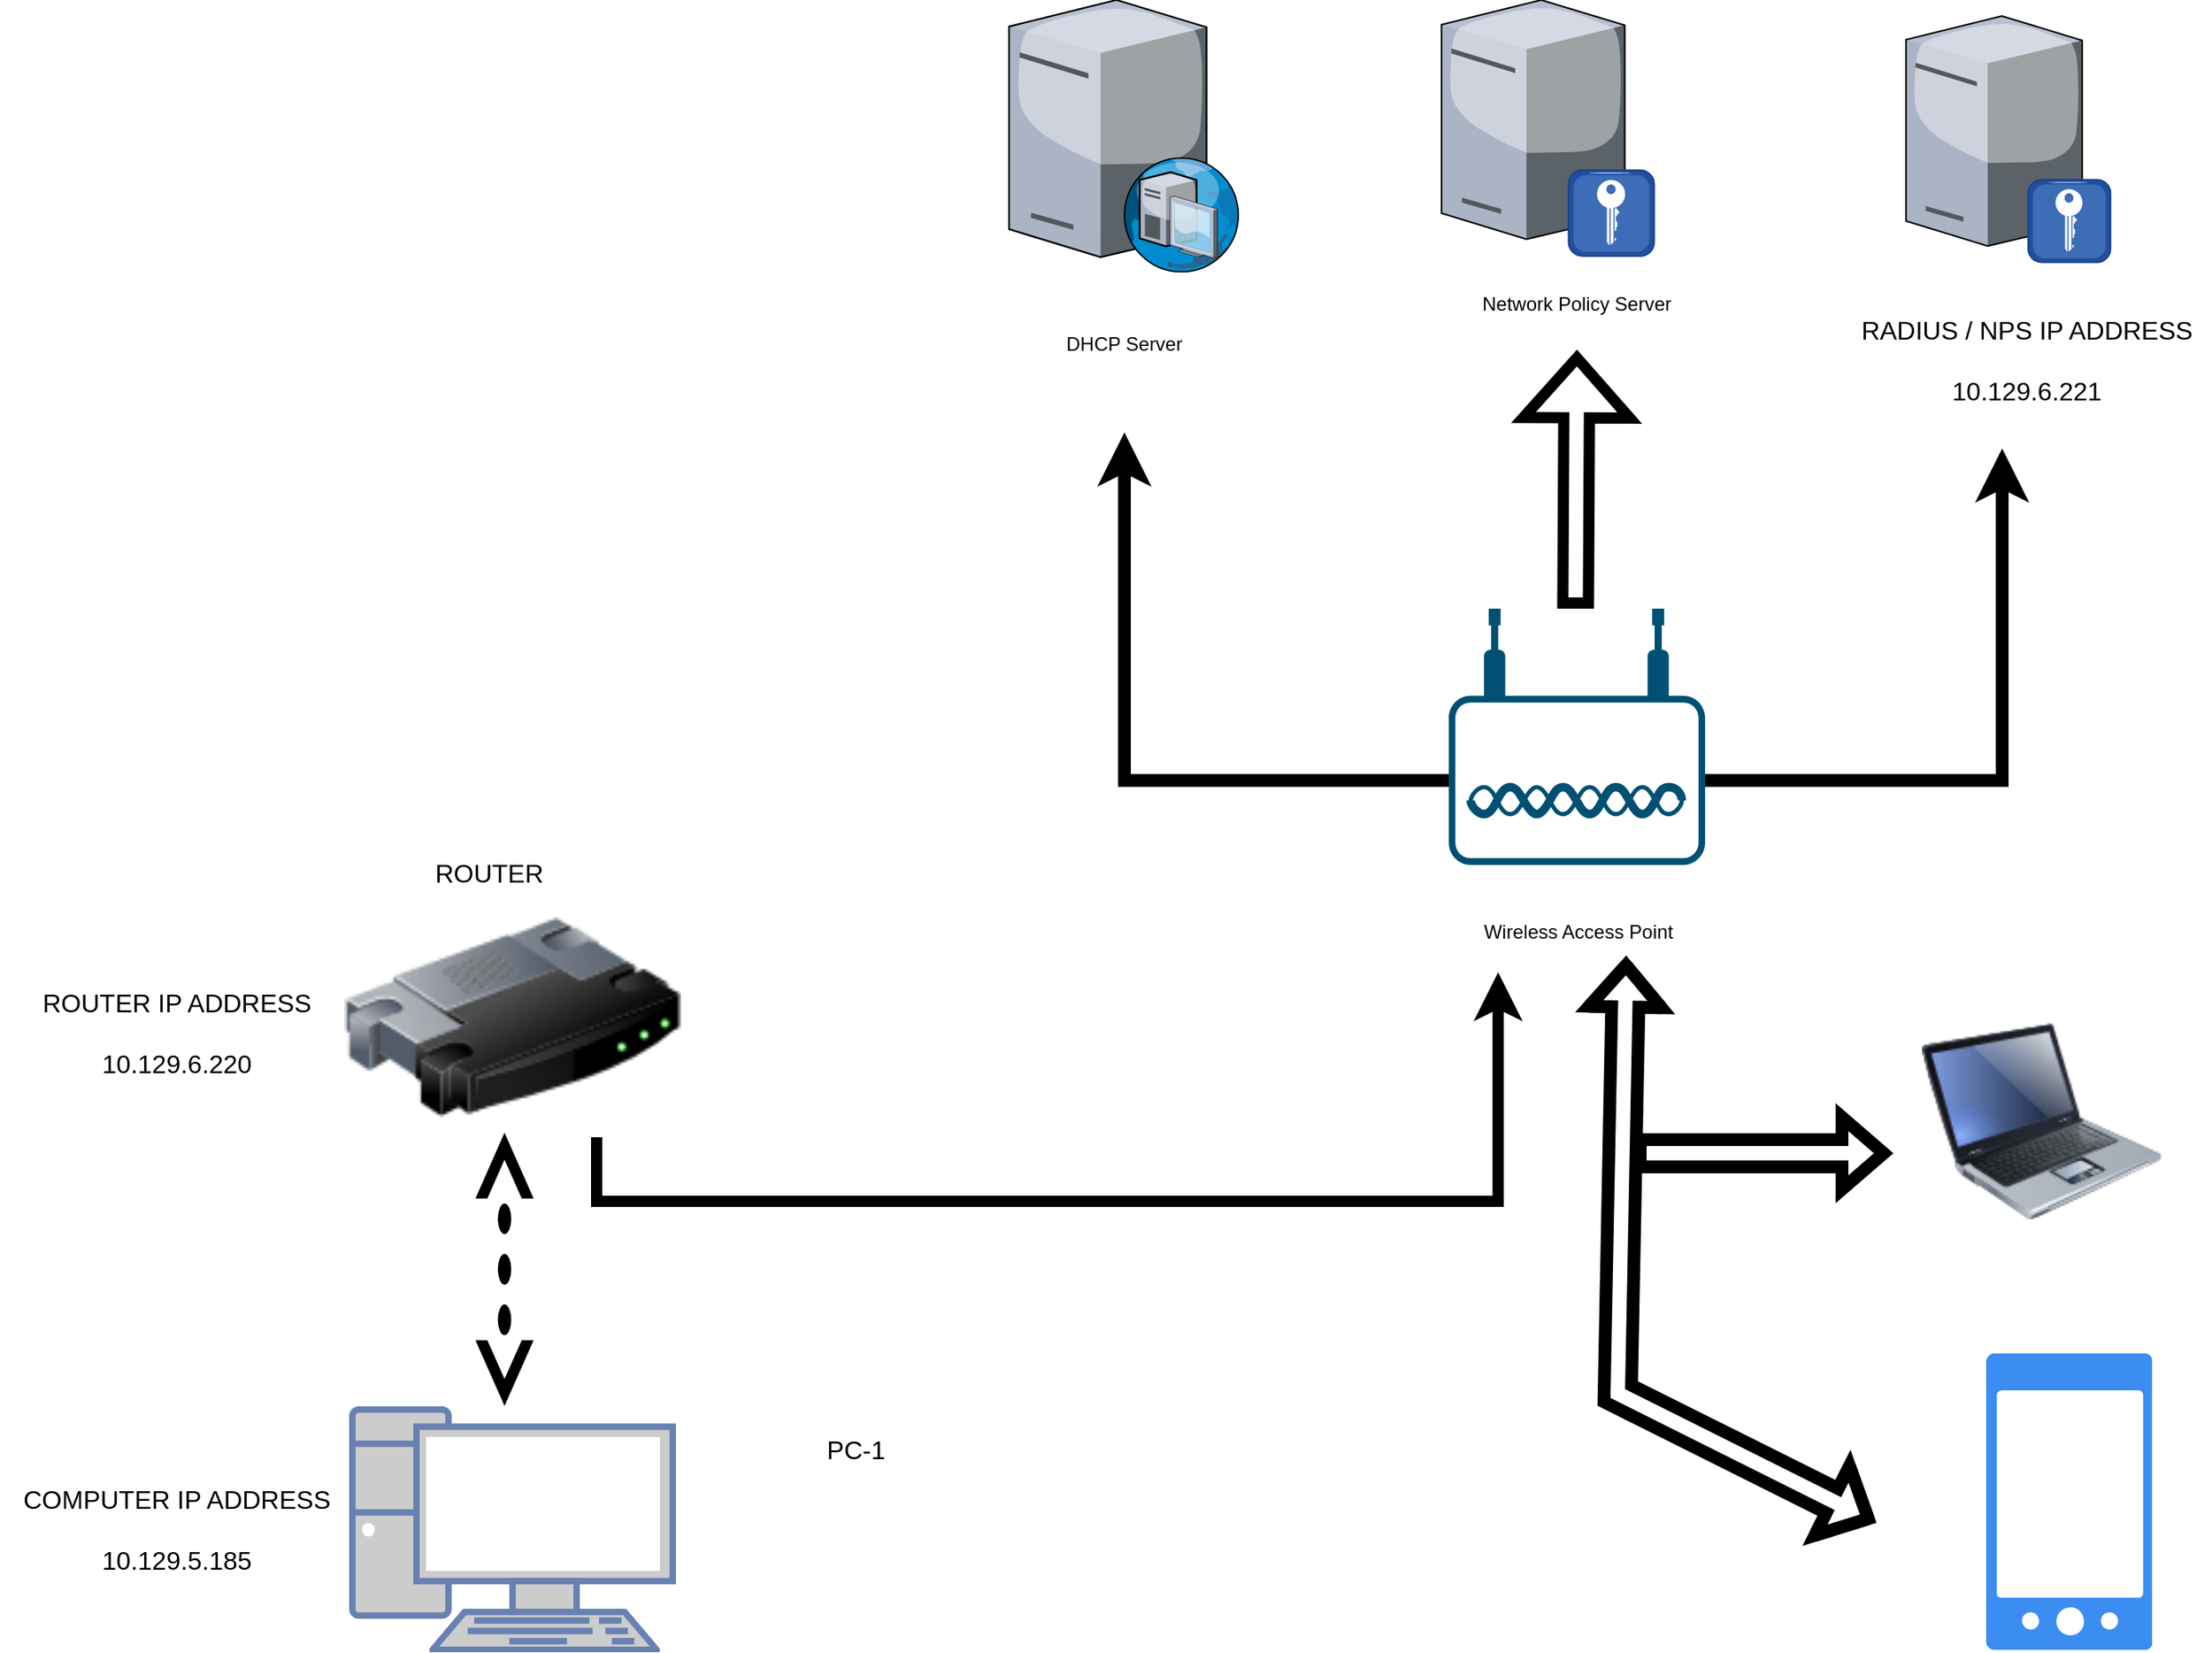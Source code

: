 <mxfile version="24.0.8" type="github">
  <diagram name="Page-1" id="Ac1VdFeOWFnkBSCcHMfR">
    <mxGraphModel dx="3023" dy="2088" grid="1" gridSize="10" guides="1" tooltips="1" connect="1" arrows="1" fold="1" page="1" pageScale="1" pageWidth="850" pageHeight="1100" math="0" shadow="0">
      <root>
        <mxCell id="0" />
        <mxCell id="1" parent="0" />
        <mxCell id="U_aHsILoJi3wV-RvtX2z-1" value="" style="image;html=1;image=img/lib/clip_art/networking/Router_128x128.png" parent="1" vertex="1">
          <mxGeometry x="-365" y="580" width="210" height="150" as="geometry" />
        </mxCell>
        <mxCell id="U_aHsILoJi3wV-RvtX2z-2" value="" style="shape=mxgraph.signs.tech.ethernet;html=1;pointerEvents=1;fillColor=#000000;strokeColor=none;verticalLabelPosition=bottom;verticalAlign=top;align=center;rotation=90;" parent="1" vertex="1">
          <mxGeometry x="-350.28" y="794.28" width="170.56" height="36.32" as="geometry" />
        </mxCell>
        <mxCell id="U_aHsILoJi3wV-RvtX2z-5" value="" style="fontColor=#0066CC;verticalAlign=top;verticalLabelPosition=bottom;labelPosition=center;align=center;html=1;outlineConnect=0;fillColor=#CCCCCC;strokeColor=#6881B3;gradientColor=none;gradientDirection=north;strokeWidth=2;shape=mxgraph.networks.pc;" parent="1" vertex="1">
          <mxGeometry x="-360" y="900" width="200" height="150" as="geometry" />
        </mxCell>
        <mxCell id="U_aHsILoJi3wV-RvtX2z-11" value="" style="verticalLabelPosition=bottom;sketch=0;aspect=fixed;html=1;verticalAlign=top;strokeColor=none;align=center;outlineConnect=0;shape=mxgraph.citrix.radius_server;" parent="1" vertex="1">
          <mxGeometry x="610" y="30" width="127.63" height="153.84" as="geometry" />
        </mxCell>
        <mxCell id="U_aHsILoJi3wV-RvtX2z-29" value="Network Policy Server" style="text;html=1;align=center;verticalAlign=middle;whiteSpace=wrap;rounded=0;" parent="1" vertex="1">
          <mxGeometry x="320" y="180" width="169.05" height="60" as="geometry" />
        </mxCell>
        <mxCell id="U_aHsILoJi3wV-RvtX2z-30" value="DHCP Server" style="text;html=1;align=center;verticalAlign=middle;whiteSpace=wrap;rounded=0;" parent="1" vertex="1">
          <mxGeometry x="56.78" y="200" width="130" height="70" as="geometry" />
        </mxCell>
        <mxCell id="n0GhnP_xp3Xh2PBAm6MH-2" value="COMPUTER IP ADDRESS&lt;br&gt;&lt;br&gt;&lt;div&gt;10.129.5.185&lt;/div&gt;" style="text;html=1;align=center;verticalAlign=middle;resizable=0;points=[];autosize=1;strokeColor=none;fillColor=none;fontSize=16;" parent="1" vertex="1">
          <mxGeometry x="-580" y="940" width="220" height="70" as="geometry" />
        </mxCell>
        <mxCell id="n0GhnP_xp3Xh2PBAm6MH-3" value="ROUTER IP ADDRESS&lt;br&gt;&lt;br&gt;10.129.6.220" style="text;html=1;align=center;verticalAlign=middle;resizable=0;points=[];autosize=1;strokeColor=none;fillColor=none;fontSize=16;" parent="1" vertex="1">
          <mxGeometry x="-565" y="630" width="190" height="70" as="geometry" />
        </mxCell>
        <mxCell id="n0GhnP_xp3Xh2PBAm6MH-4" value="&lt;div&gt;&lt;span style=&quot;background-color: initial;&quot;&gt;RADIUS / NPS IP ADDRESS&lt;/span&gt;&lt;br&gt;&lt;/div&gt;&lt;br&gt;10.129.6.221" style="text;html=1;align=center;verticalAlign=middle;resizable=0;points=[];autosize=1;strokeColor=none;fillColor=none;fontSize=16;" parent="1" vertex="1">
          <mxGeometry x="570" y="210" width="230" height="70" as="geometry" />
        </mxCell>
        <mxCell id="n0GhnP_xp3Xh2PBAm6MH-11" value="PC-1" style="text;html=1;align=center;verticalAlign=middle;resizable=0;points=[];autosize=1;strokeColor=none;fillColor=none;fontSize=16;" parent="1" vertex="1">
          <mxGeometry x="-76" y="910" width="60" height="30" as="geometry" />
        </mxCell>
        <mxCell id="n0GhnP_xp3Xh2PBAm6MH-12" value="ROUTER" style="text;html=1;align=center;verticalAlign=middle;resizable=0;points=[];autosize=1;strokeColor=none;fillColor=none;fontSize=16;" parent="1" vertex="1">
          <mxGeometry x="-320" y="550" width="90" height="30" as="geometry" />
        </mxCell>
        <mxCell id="R6CpfAwiNoLqgVxxKqgZ-1" value="" style="verticalLabelPosition=bottom;sketch=0;aspect=fixed;html=1;verticalAlign=top;strokeColor=none;align=center;outlineConnect=0;shape=mxgraph.citrix.radius_server;" vertex="1" parent="1">
          <mxGeometry x="320" y="20" width="132.75" height="160" as="geometry" />
        </mxCell>
        <mxCell id="R6CpfAwiNoLqgVxxKqgZ-2" value="" style="image;html=1;image=img/lib/clip_art/computers/Laptop_128x128.png;strokeWidth=8;" vertex="1" parent="1">
          <mxGeometry x="620" y="650" width="150" height="140" as="geometry" />
        </mxCell>
        <mxCell id="R6CpfAwiNoLqgVxxKqgZ-4" value="" style="sketch=0;html=1;aspect=fixed;strokeColor=none;shadow=0;fillColor=#3B8DF1;verticalAlign=top;labelPosition=center;verticalLabelPosition=bottom;shape=mxgraph.gcp2.phone_android;strokeWidth=8;" vertex="1" parent="1">
          <mxGeometry x="660" y="865" width="103.6" height="185" as="geometry" />
        </mxCell>
        <mxCell id="R6CpfAwiNoLqgVxxKqgZ-6" value="" style="verticalLabelPosition=bottom;sketch=0;aspect=fixed;html=1;verticalAlign=top;strokeColor=none;align=center;outlineConnect=0;shape=mxgraph.citrix.dhcp_server;" vertex="1" parent="1">
          <mxGeometry x="50" y="20" width="143.56" height="170" as="geometry" />
        </mxCell>
        <mxCell id="R6CpfAwiNoLqgVxxKqgZ-8" value="" style="points=[[0.03,0.36,0],[0.18,0,0],[0.5,0.34,0],[0.82,0,0],[0.97,0.36,0],[1,0.67,0],[0.975,0.975,0],[0.5,1,0],[0.025,0.975,0],[0,0.67,0]];verticalLabelPosition=bottom;sketch=0;html=1;verticalAlign=top;aspect=fixed;align=center;pointerEvents=1;shape=mxgraph.cisco19.wireless_access_point;fillColor=#005073;strokeColor=none;strokeWidth=8;" vertex="1" parent="1">
          <mxGeometry x="324.52" y="400" width="160" height="160" as="geometry" />
        </mxCell>
        <mxCell id="R6CpfAwiNoLqgVxxKqgZ-9" value="&lt;div&gt;Wireless Access Point&lt;/div&gt;" style="text;html=1;align=center;verticalAlign=middle;resizable=0;points=[];autosize=1;strokeColor=none;fillColor=none;strokeWidth=8;" vertex="1" parent="1">
          <mxGeometry x="329.52" y="586.84" width="150" height="30" as="geometry" />
        </mxCell>
        <mxCell id="R6CpfAwiNoLqgVxxKqgZ-11" value="" style="shape=flexArrow;endArrow=classic;startArrow=classic;html=1;rounded=0;startWidth=23.333;startSize=5.733;entryX=0.705;entryY=1.061;entryDx=0;entryDy=0;entryPerimeter=0;strokeWidth=8;" edge="1" parent="1" target="R6CpfAwiNoLqgVxxKqgZ-9">
          <mxGeometry width="100" height="100" relative="1" as="geometry">
            <mxPoint x="590" y="970" as="sourcePoint" />
            <mxPoint x="450" y="690" as="targetPoint" />
            <Array as="points">
              <mxPoint x="430" y="890" />
            </Array>
          </mxGeometry>
        </mxCell>
        <mxCell id="R6CpfAwiNoLqgVxxKqgZ-12" value="" style="shape=flexArrow;endArrow=classic;html=1;rounded=0;strokeWidth=8;" edge="1" parent="1">
          <mxGeometry width="50" height="50" relative="1" as="geometry">
            <mxPoint x="440" y="740" as="sourcePoint" />
            <mxPoint x="600" y="740" as="targetPoint" />
          </mxGeometry>
        </mxCell>
        <mxCell id="R6CpfAwiNoLqgVxxKqgZ-13" value="" style="edgeStyle=segmentEdgeStyle;endArrow=classic;html=1;curved=0;rounded=0;endSize=8;startSize=8;strokeWidth=8;exitX=1;exitY=0.67;exitDx=0;exitDy=0;exitPerimeter=0;" edge="1" parent="1" source="R6CpfAwiNoLqgVxxKqgZ-8">
          <mxGeometry width="50" height="50" relative="1" as="geometry">
            <mxPoint x="510" y="507" as="sourcePoint" />
            <mxPoint x="670" y="300" as="targetPoint" />
          </mxGeometry>
        </mxCell>
        <mxCell id="R6CpfAwiNoLqgVxxKqgZ-14" value="" style="edgeStyle=segmentEdgeStyle;endArrow=classic;html=1;curved=0;rounded=0;endSize=8;startSize=8;strokeWidth=8;exitX=0;exitY=0.67;exitDx=0;exitDy=0;exitPerimeter=0;" edge="1" parent="1" source="R6CpfAwiNoLqgVxxKqgZ-8">
          <mxGeometry width="50" height="50" relative="1" as="geometry">
            <mxPoint x="280" y="510" as="sourcePoint" />
            <mxPoint x="122" y="290" as="targetPoint" />
          </mxGeometry>
        </mxCell>
        <mxCell id="R6CpfAwiNoLqgVxxKqgZ-15" value="" style="edgeStyle=elbowEdgeStyle;elbow=vertical;endArrow=classic;html=1;curved=0;rounded=0;endSize=8;startSize=8;entryX=0.172;entryY=1.339;entryDx=0;entryDy=0;entryPerimeter=0;strokeWidth=7;exitX=0.75;exitY=1;exitDx=0;exitDy=0;" edge="1" parent="1" source="U_aHsILoJi3wV-RvtX2z-1" target="R6CpfAwiNoLqgVxxKqgZ-9">
          <mxGeometry width="50" height="50" relative="1" as="geometry">
            <mxPoint x="-120" y="650" as="sourcePoint" />
            <mxPoint x="330" y="650" as="targetPoint" />
            <Array as="points">
              <mxPoint x="80" y="770" />
            </Array>
          </mxGeometry>
        </mxCell>
        <mxCell id="R6CpfAwiNoLqgVxxKqgZ-16" value="" style="shape=flexArrow;endArrow=classic;html=1;rounded=0;endWidth=43.333;endSize=10.117;strokeWidth=7;entryX=0.5;entryY=1;entryDx=0;entryDy=0;" edge="1" parent="1" target="U_aHsILoJi3wV-RvtX2z-29">
          <mxGeometry width="50" height="50" relative="1" as="geometry">
            <mxPoint x="403.69" y="400" as="sourcePoint" />
            <mxPoint x="403.69" y="290" as="targetPoint" />
          </mxGeometry>
        </mxCell>
      </root>
    </mxGraphModel>
  </diagram>
</mxfile>
